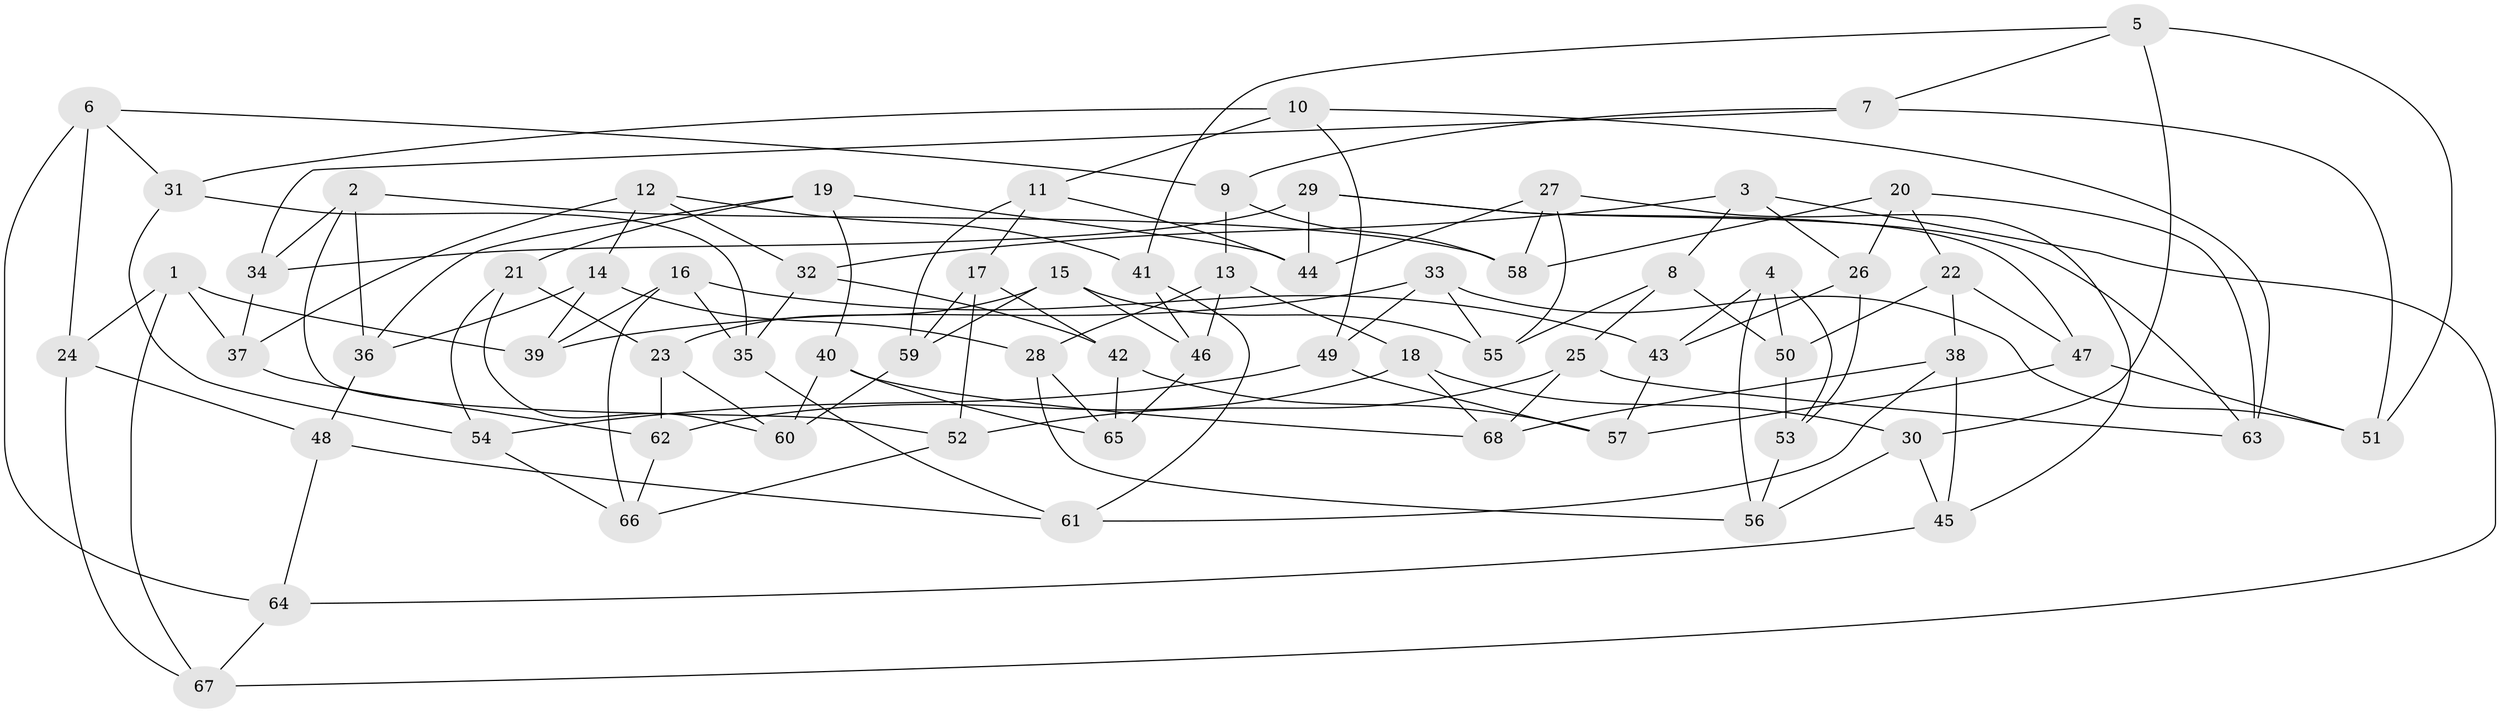 // coarse degree distribution, {5: 0.18421052631578946, 6: 0.6052631578947368, 4: 0.18421052631578946, 3: 0.02631578947368421}
// Generated by graph-tools (version 1.1) at 2025/42/03/06/25 10:42:22]
// undirected, 68 vertices, 136 edges
graph export_dot {
graph [start="1"]
  node [color=gray90,style=filled];
  1;
  2;
  3;
  4;
  5;
  6;
  7;
  8;
  9;
  10;
  11;
  12;
  13;
  14;
  15;
  16;
  17;
  18;
  19;
  20;
  21;
  22;
  23;
  24;
  25;
  26;
  27;
  28;
  29;
  30;
  31;
  32;
  33;
  34;
  35;
  36;
  37;
  38;
  39;
  40;
  41;
  42;
  43;
  44;
  45;
  46;
  47;
  48;
  49;
  50;
  51;
  52;
  53;
  54;
  55;
  56;
  57;
  58;
  59;
  60;
  61;
  62;
  63;
  64;
  65;
  66;
  67;
  68;
  1 -- 37;
  1 -- 39;
  1 -- 24;
  1 -- 67;
  2 -- 52;
  2 -- 58;
  2 -- 36;
  2 -- 34;
  3 -- 67;
  3 -- 26;
  3 -- 8;
  3 -- 32;
  4 -- 56;
  4 -- 53;
  4 -- 50;
  4 -- 43;
  5 -- 41;
  5 -- 7;
  5 -- 51;
  5 -- 30;
  6 -- 31;
  6 -- 64;
  6 -- 24;
  6 -- 9;
  7 -- 51;
  7 -- 34;
  7 -- 9;
  8 -- 55;
  8 -- 25;
  8 -- 50;
  9 -- 13;
  9 -- 58;
  10 -- 63;
  10 -- 11;
  10 -- 49;
  10 -- 31;
  11 -- 17;
  11 -- 44;
  11 -- 59;
  12 -- 32;
  12 -- 37;
  12 -- 41;
  12 -- 14;
  13 -- 18;
  13 -- 46;
  13 -- 28;
  14 -- 28;
  14 -- 36;
  14 -- 39;
  15 -- 55;
  15 -- 23;
  15 -- 59;
  15 -- 46;
  16 -- 43;
  16 -- 66;
  16 -- 35;
  16 -- 39;
  17 -- 59;
  17 -- 52;
  17 -- 42;
  18 -- 68;
  18 -- 62;
  18 -- 30;
  19 -- 21;
  19 -- 44;
  19 -- 40;
  19 -- 36;
  20 -- 63;
  20 -- 26;
  20 -- 22;
  20 -- 58;
  21 -- 60;
  21 -- 23;
  21 -- 54;
  22 -- 50;
  22 -- 38;
  22 -- 47;
  23 -- 60;
  23 -- 62;
  24 -- 48;
  24 -- 67;
  25 -- 63;
  25 -- 68;
  25 -- 52;
  26 -- 53;
  26 -- 43;
  27 -- 44;
  27 -- 45;
  27 -- 58;
  27 -- 55;
  28 -- 56;
  28 -- 65;
  29 -- 34;
  29 -- 63;
  29 -- 47;
  29 -- 44;
  30 -- 45;
  30 -- 56;
  31 -- 54;
  31 -- 35;
  32 -- 42;
  32 -- 35;
  33 -- 49;
  33 -- 55;
  33 -- 39;
  33 -- 51;
  34 -- 37;
  35 -- 61;
  36 -- 48;
  37 -- 62;
  38 -- 68;
  38 -- 61;
  38 -- 45;
  40 -- 60;
  40 -- 65;
  40 -- 68;
  41 -- 46;
  41 -- 61;
  42 -- 57;
  42 -- 65;
  43 -- 57;
  45 -- 64;
  46 -- 65;
  47 -- 51;
  47 -- 57;
  48 -- 61;
  48 -- 64;
  49 -- 54;
  49 -- 57;
  50 -- 53;
  52 -- 66;
  53 -- 56;
  54 -- 66;
  59 -- 60;
  62 -- 66;
  64 -- 67;
}
